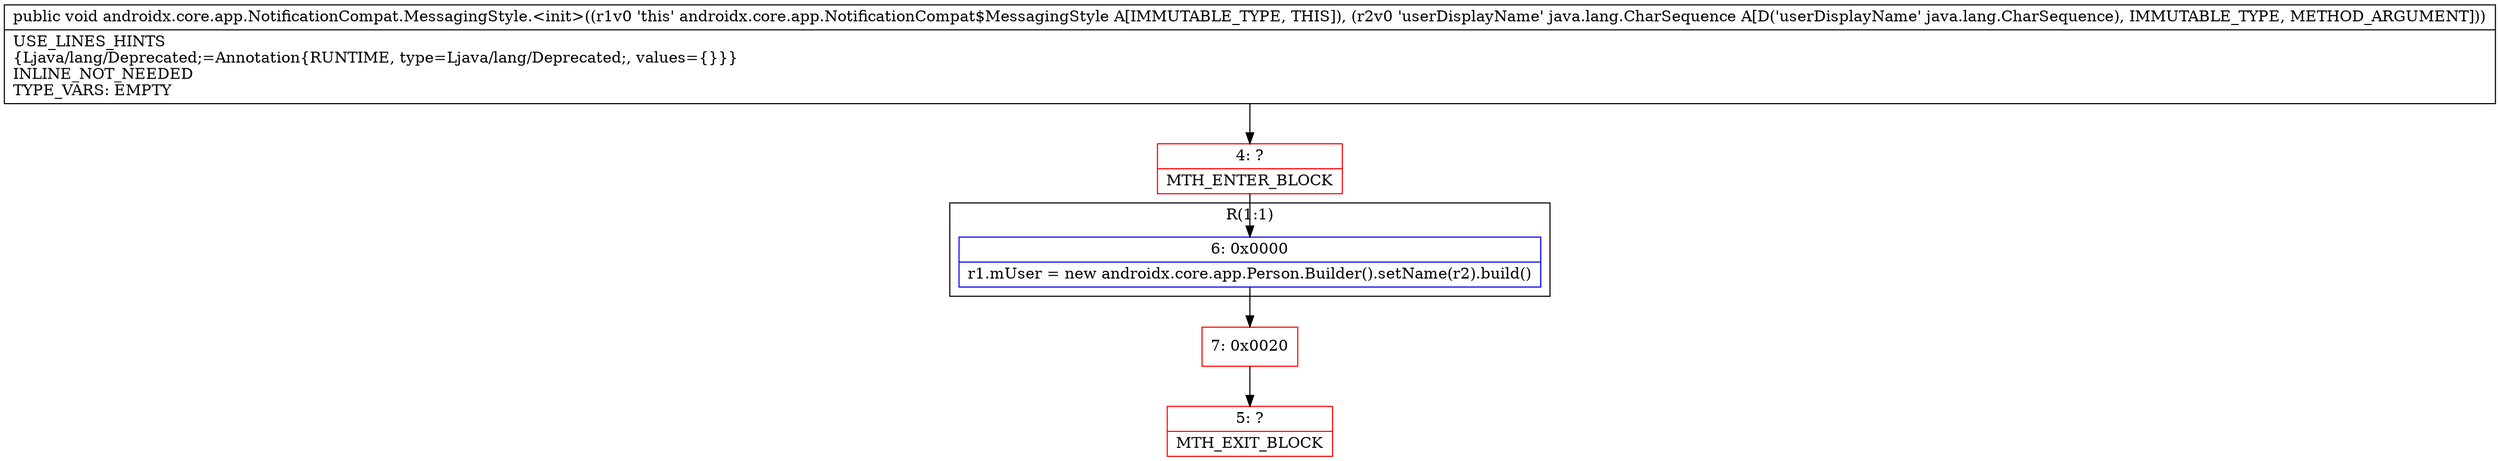 digraph "CFG forandroidx.core.app.NotificationCompat.MessagingStyle.\<init\>(Ljava\/lang\/CharSequence;)V" {
subgraph cluster_Region_1894479861 {
label = "R(1:1)";
node [shape=record,color=blue];
Node_6 [shape=record,label="{6\:\ 0x0000|r1.mUser = new androidx.core.app.Person.Builder().setName(r2).build()\l}"];
}
Node_4 [shape=record,color=red,label="{4\:\ ?|MTH_ENTER_BLOCK\l}"];
Node_7 [shape=record,color=red,label="{7\:\ 0x0020}"];
Node_5 [shape=record,color=red,label="{5\:\ ?|MTH_EXIT_BLOCK\l}"];
MethodNode[shape=record,label="{public void androidx.core.app.NotificationCompat.MessagingStyle.\<init\>((r1v0 'this' androidx.core.app.NotificationCompat$MessagingStyle A[IMMUTABLE_TYPE, THIS]), (r2v0 'userDisplayName' java.lang.CharSequence A[D('userDisplayName' java.lang.CharSequence), IMMUTABLE_TYPE, METHOD_ARGUMENT]))  | USE_LINES_HINTS\l\{Ljava\/lang\/Deprecated;=Annotation\{RUNTIME, type=Ljava\/lang\/Deprecated;, values=\{\}\}\}\lINLINE_NOT_NEEDED\lTYPE_VARS: EMPTY\l}"];
MethodNode -> Node_4;Node_6 -> Node_7;
Node_4 -> Node_6;
Node_7 -> Node_5;
}

